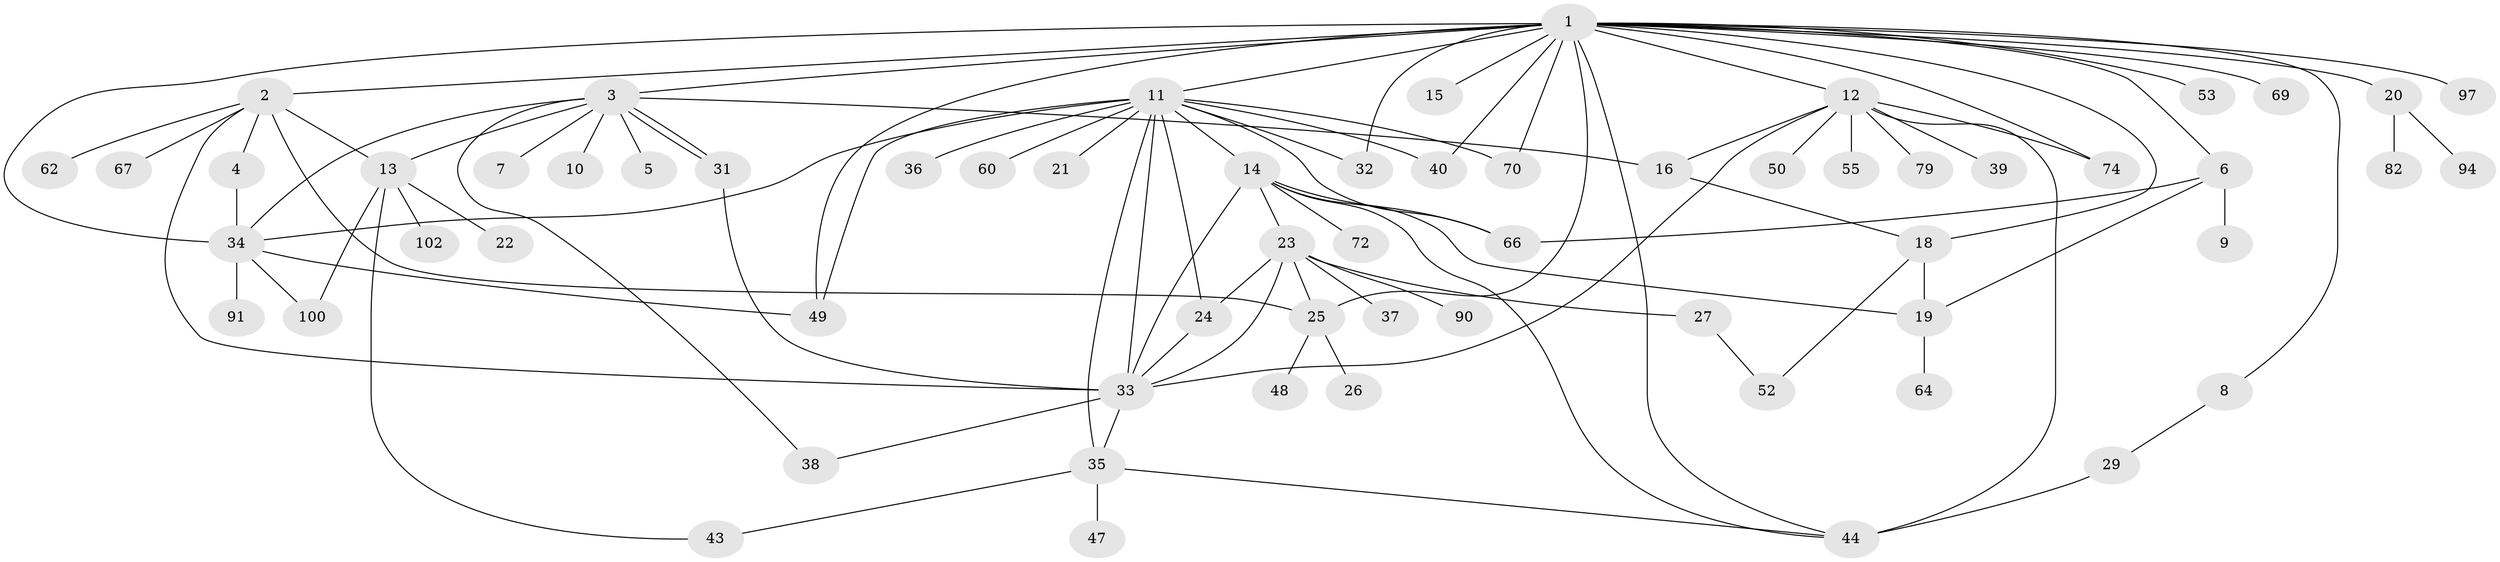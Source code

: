 // original degree distribution, {24: 0.009433962264150943, 10: 0.018867924528301886, 11: 0.018867924528301886, 2: 0.2358490566037736, 1: 0.44339622641509435, 4: 0.05660377358490566, 17: 0.009433962264150943, 6: 0.018867924528301886, 7: 0.009433962264150943, 3: 0.11320754716981132, 8: 0.018867924528301886, 5: 0.04716981132075472}
// Generated by graph-tools (version 1.1) at 2025/18/03/04/25 18:18:24]
// undirected, 63 vertices, 97 edges
graph export_dot {
graph [start="1"]
  node [color=gray90,style=filled];
  1;
  2;
  3 [super="+54"];
  4;
  5;
  6;
  7;
  8;
  9;
  10;
  11 [super="+28+17"];
  12 [super="+30"];
  13;
  14 [super="+51"];
  15;
  16 [super="+87"];
  18 [super="+46"];
  19 [super="+41"];
  20;
  21;
  22;
  23;
  24;
  25 [super="+101+96+98+99+83"];
  26;
  27 [super="+73+86+88"];
  29;
  31;
  32;
  33 [super="+45+58+75+63+106+104+61"];
  34 [super="+57"];
  35;
  36;
  37;
  38;
  39;
  40 [super="+85+89"];
  43;
  44 [super="+105+84+71"];
  47;
  48;
  49 [super="+76"];
  50 [super="+56"];
  52;
  53;
  55;
  60;
  62;
  64;
  66 [super="+77"];
  67;
  69;
  70;
  72;
  74;
  79;
  82;
  90;
  91;
  94;
  97;
  100;
  102;
  1 -- 2;
  1 -- 3;
  1 -- 6;
  1 -- 8;
  1 -- 11;
  1 -- 12;
  1 -- 15;
  1 -- 18 [weight=2];
  1 -- 20;
  1 -- 32;
  1 -- 34 [weight=3];
  1 -- 44;
  1 -- 49;
  1 -- 53;
  1 -- 69;
  1 -- 70;
  1 -- 74;
  1 -- 97;
  1 -- 40;
  1 -- 25 [weight=2];
  2 -- 4;
  2 -- 13;
  2 -- 25 [weight=3];
  2 -- 33 [weight=2];
  2 -- 62;
  2 -- 67;
  3 -- 5;
  3 -- 7;
  3 -- 10;
  3 -- 13;
  3 -- 31;
  3 -- 31;
  3 -- 38;
  3 -- 16;
  3 -- 34;
  4 -- 34;
  6 -- 9;
  6 -- 19;
  6 -- 66;
  8 -- 29;
  11 -- 14;
  11 -- 21;
  11 -- 24;
  11 -- 32;
  11 -- 33;
  11 -- 35;
  11 -- 36;
  11 -- 40;
  11 -- 60;
  11 -- 66;
  11 -- 70;
  11 -- 34 [weight=2];
  11 -- 49;
  12 -- 16;
  12 -- 39;
  12 -- 50;
  12 -- 55;
  12 -- 74;
  12 -- 79;
  12 -- 33;
  12 -- 44;
  13 -- 22;
  13 -- 43;
  13 -- 100;
  13 -- 102;
  14 -- 23;
  14 -- 66;
  14 -- 72;
  14 -- 33;
  14 -- 44;
  14 -- 19;
  16 -- 18;
  18 -- 19;
  18 -- 52;
  19 -- 64;
  20 -- 82;
  20 -- 94;
  23 -- 24;
  23 -- 27 [weight=2];
  23 -- 37;
  23 -- 90;
  23 -- 25;
  23 -- 33;
  24 -- 33;
  25 -- 26;
  25 -- 48;
  27 -- 52;
  29 -- 44 [weight=2];
  31 -- 33;
  33 -- 35;
  33 -- 38;
  34 -- 91;
  34 -- 100;
  34 -- 49;
  35 -- 43;
  35 -- 47;
  35 -- 44;
}

